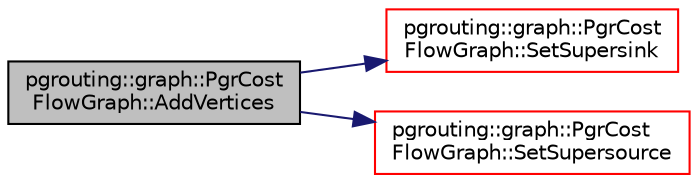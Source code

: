 digraph "pgrouting::graph::PgrCostFlowGraph::AddVertices"
{
  edge [fontname="Helvetica",fontsize="10",labelfontname="Helvetica",labelfontsize="10"];
  node [fontname="Helvetica",fontsize="10",shape=record];
  rankdir="LR";
  Node1 [label="pgrouting::graph::PgrCost\lFlowGraph::AddVertices",height=0.2,width=0.4,color="black", fillcolor="grey75", style="filled", fontcolor="black"];
  Node1 -> Node2 [color="midnightblue",fontsize="10",style="solid",fontname="Helvetica"];
  Node2 [label="pgrouting::graph::PgrCost\lFlowGraph::SetSupersink",height=0.2,width=0.4,color="red", fillcolor="white", style="filled",URL="$classpgrouting_1_1graph_1_1PgrCostFlowGraph.html#a13441d5ae80f761e9207df65372ed43b"];
  Node1 -> Node3 [color="midnightblue",fontsize="10",style="solid",fontname="Helvetica"];
  Node3 [label="pgrouting::graph::PgrCost\lFlowGraph::SetSupersource",height=0.2,width=0.4,color="red", fillcolor="white", style="filled",URL="$classpgrouting_1_1graph_1_1PgrCostFlowGraph.html#ac0ba9a33bf9941d74d883bd55f529d5c"];
}
